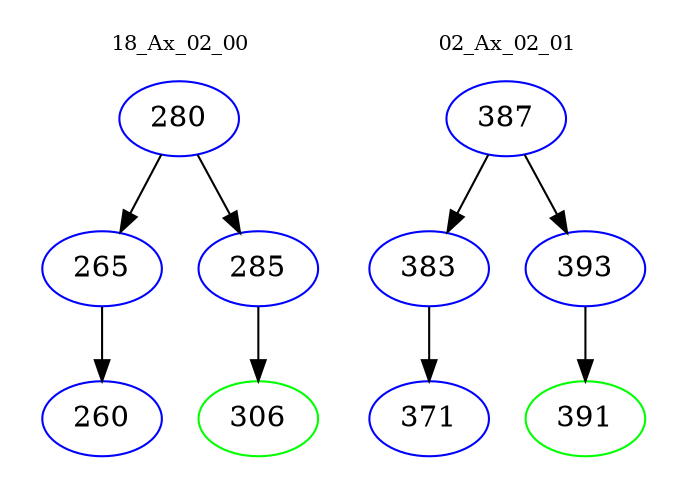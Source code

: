 digraph{
subgraph cluster_0 {
color = white
label = "18_Ax_02_00";
fontsize=10;
T0_280 [label="280", color="blue"]
T0_280 -> T0_265 [color="black"]
T0_265 [label="265", color="blue"]
T0_265 -> T0_260 [color="black"]
T0_260 [label="260", color="blue"]
T0_280 -> T0_285 [color="black"]
T0_285 [label="285", color="blue"]
T0_285 -> T0_306 [color="black"]
T0_306 [label="306", color="green"]
}
subgraph cluster_1 {
color = white
label = "02_Ax_02_01";
fontsize=10;
T1_387 [label="387", color="blue"]
T1_387 -> T1_383 [color="black"]
T1_383 [label="383", color="blue"]
T1_383 -> T1_371 [color="black"]
T1_371 [label="371", color="blue"]
T1_387 -> T1_393 [color="black"]
T1_393 [label="393", color="blue"]
T1_393 -> T1_391 [color="black"]
T1_391 [label="391", color="green"]
}
}
